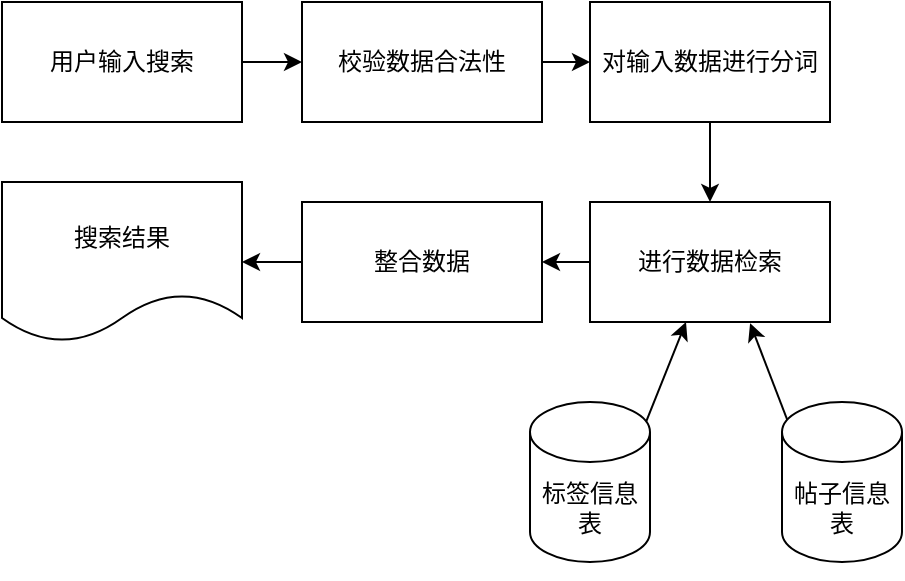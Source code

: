 <mxfile version="17.4.0" type="github">
  <diagram id="dL0te081s47HW9RIa-uK" name="Page-1">
    <mxGraphModel dx="990" dy="547" grid="1" gridSize="10" guides="1" tooltips="1" connect="1" arrows="1" fold="1" page="1" pageScale="1" pageWidth="827" pageHeight="1169" math="0" shadow="0">
      <root>
        <mxCell id="0" />
        <mxCell id="1" parent="0" />
        <mxCell id="V70fvdhM3vt8E0Q6JS0D-3" value="" style="edgeStyle=orthogonalEdgeStyle;rounded=0;orthogonalLoop=1;jettySize=auto;html=1;" edge="1" parent="1" source="V70fvdhM3vt8E0Q6JS0D-1" target="V70fvdhM3vt8E0Q6JS0D-2">
          <mxGeometry relative="1" as="geometry" />
        </mxCell>
        <mxCell id="V70fvdhM3vt8E0Q6JS0D-1" value="用户输入搜索" style="rounded=0;whiteSpace=wrap;html=1;" vertex="1" parent="1">
          <mxGeometry x="120" y="200" width="120" height="60" as="geometry" />
        </mxCell>
        <mxCell id="V70fvdhM3vt8E0Q6JS0D-5" value="" style="edgeStyle=orthogonalEdgeStyle;rounded=0;orthogonalLoop=1;jettySize=auto;html=1;" edge="1" parent="1" source="V70fvdhM3vt8E0Q6JS0D-2" target="V70fvdhM3vt8E0Q6JS0D-4">
          <mxGeometry relative="1" as="geometry" />
        </mxCell>
        <mxCell id="V70fvdhM3vt8E0Q6JS0D-2" value="校验数据合法性" style="whiteSpace=wrap;html=1;rounded=0;" vertex="1" parent="1">
          <mxGeometry x="270" y="200" width="120" height="60" as="geometry" />
        </mxCell>
        <mxCell id="V70fvdhM3vt8E0Q6JS0D-7" value="" style="edgeStyle=orthogonalEdgeStyle;rounded=0;orthogonalLoop=1;jettySize=auto;html=1;" edge="1" parent="1" source="V70fvdhM3vt8E0Q6JS0D-4" target="V70fvdhM3vt8E0Q6JS0D-6">
          <mxGeometry relative="1" as="geometry" />
        </mxCell>
        <mxCell id="V70fvdhM3vt8E0Q6JS0D-4" value="对输入数据进行分词" style="whiteSpace=wrap;html=1;rounded=0;" vertex="1" parent="1">
          <mxGeometry x="414" y="200" width="120" height="60" as="geometry" />
        </mxCell>
        <mxCell id="V70fvdhM3vt8E0Q6JS0D-13" value="" style="edgeStyle=none;rounded=0;orthogonalLoop=1;jettySize=auto;html=1;elbow=vertical;" edge="1" parent="1" source="V70fvdhM3vt8E0Q6JS0D-6" target="V70fvdhM3vt8E0Q6JS0D-12">
          <mxGeometry relative="1" as="geometry" />
        </mxCell>
        <mxCell id="V70fvdhM3vt8E0Q6JS0D-6" value="进行数据检索" style="whiteSpace=wrap;html=1;rounded=0;" vertex="1" parent="1">
          <mxGeometry x="414" y="300" width="120" height="60" as="geometry" />
        </mxCell>
        <mxCell id="V70fvdhM3vt8E0Q6JS0D-10" style="rounded=0;orthogonalLoop=1;jettySize=auto;html=1;exitX=0.5;exitY=1;exitDx=0;exitDy=0;exitPerimeter=0;entryX=0.667;entryY=1.01;entryDx=0;entryDy=0;elbow=vertical;entryPerimeter=0;" edge="1" parent="1" source="V70fvdhM3vt8E0Q6JS0D-8" target="V70fvdhM3vt8E0Q6JS0D-6">
          <mxGeometry relative="1" as="geometry" />
        </mxCell>
        <mxCell id="V70fvdhM3vt8E0Q6JS0D-8" value="帖子信息表" style="shape=cylinder3;whiteSpace=wrap;html=1;boundedLbl=1;backgroundOutline=1;size=15;" vertex="1" parent="1">
          <mxGeometry x="510" y="400" width="60" height="80" as="geometry" />
        </mxCell>
        <mxCell id="V70fvdhM3vt8E0Q6JS0D-11" style="rounded=0;orthogonalLoop=1;jettySize=auto;html=1;exitX=0.5;exitY=1;exitDx=0;exitDy=0;exitPerimeter=0;elbow=vertical;" edge="1" parent="1" source="V70fvdhM3vt8E0Q6JS0D-9" target="V70fvdhM3vt8E0Q6JS0D-6">
          <mxGeometry relative="1" as="geometry" />
        </mxCell>
        <mxCell id="V70fvdhM3vt8E0Q6JS0D-9" value="标签信息表" style="shape=cylinder3;whiteSpace=wrap;html=1;boundedLbl=1;backgroundOutline=1;size=15;" vertex="1" parent="1">
          <mxGeometry x="384" y="400" width="60" height="80" as="geometry" />
        </mxCell>
        <mxCell id="V70fvdhM3vt8E0Q6JS0D-19" value="" style="edgeStyle=none;rounded=0;orthogonalLoop=1;jettySize=auto;html=1;elbow=vertical;" edge="1" parent="1" source="V70fvdhM3vt8E0Q6JS0D-12" target="V70fvdhM3vt8E0Q6JS0D-18">
          <mxGeometry relative="1" as="geometry" />
        </mxCell>
        <mxCell id="V70fvdhM3vt8E0Q6JS0D-12" value="整合数据" style="whiteSpace=wrap;html=1;rounded=0;" vertex="1" parent="1">
          <mxGeometry x="270" y="300" width="120" height="60" as="geometry" />
        </mxCell>
        <mxCell id="V70fvdhM3vt8E0Q6JS0D-18" value="搜索结果" style="shape=document;whiteSpace=wrap;html=1;boundedLbl=1;rounded=0;" vertex="1" parent="1">
          <mxGeometry x="120" y="290" width="120" height="80" as="geometry" />
        </mxCell>
      </root>
    </mxGraphModel>
  </diagram>
</mxfile>

